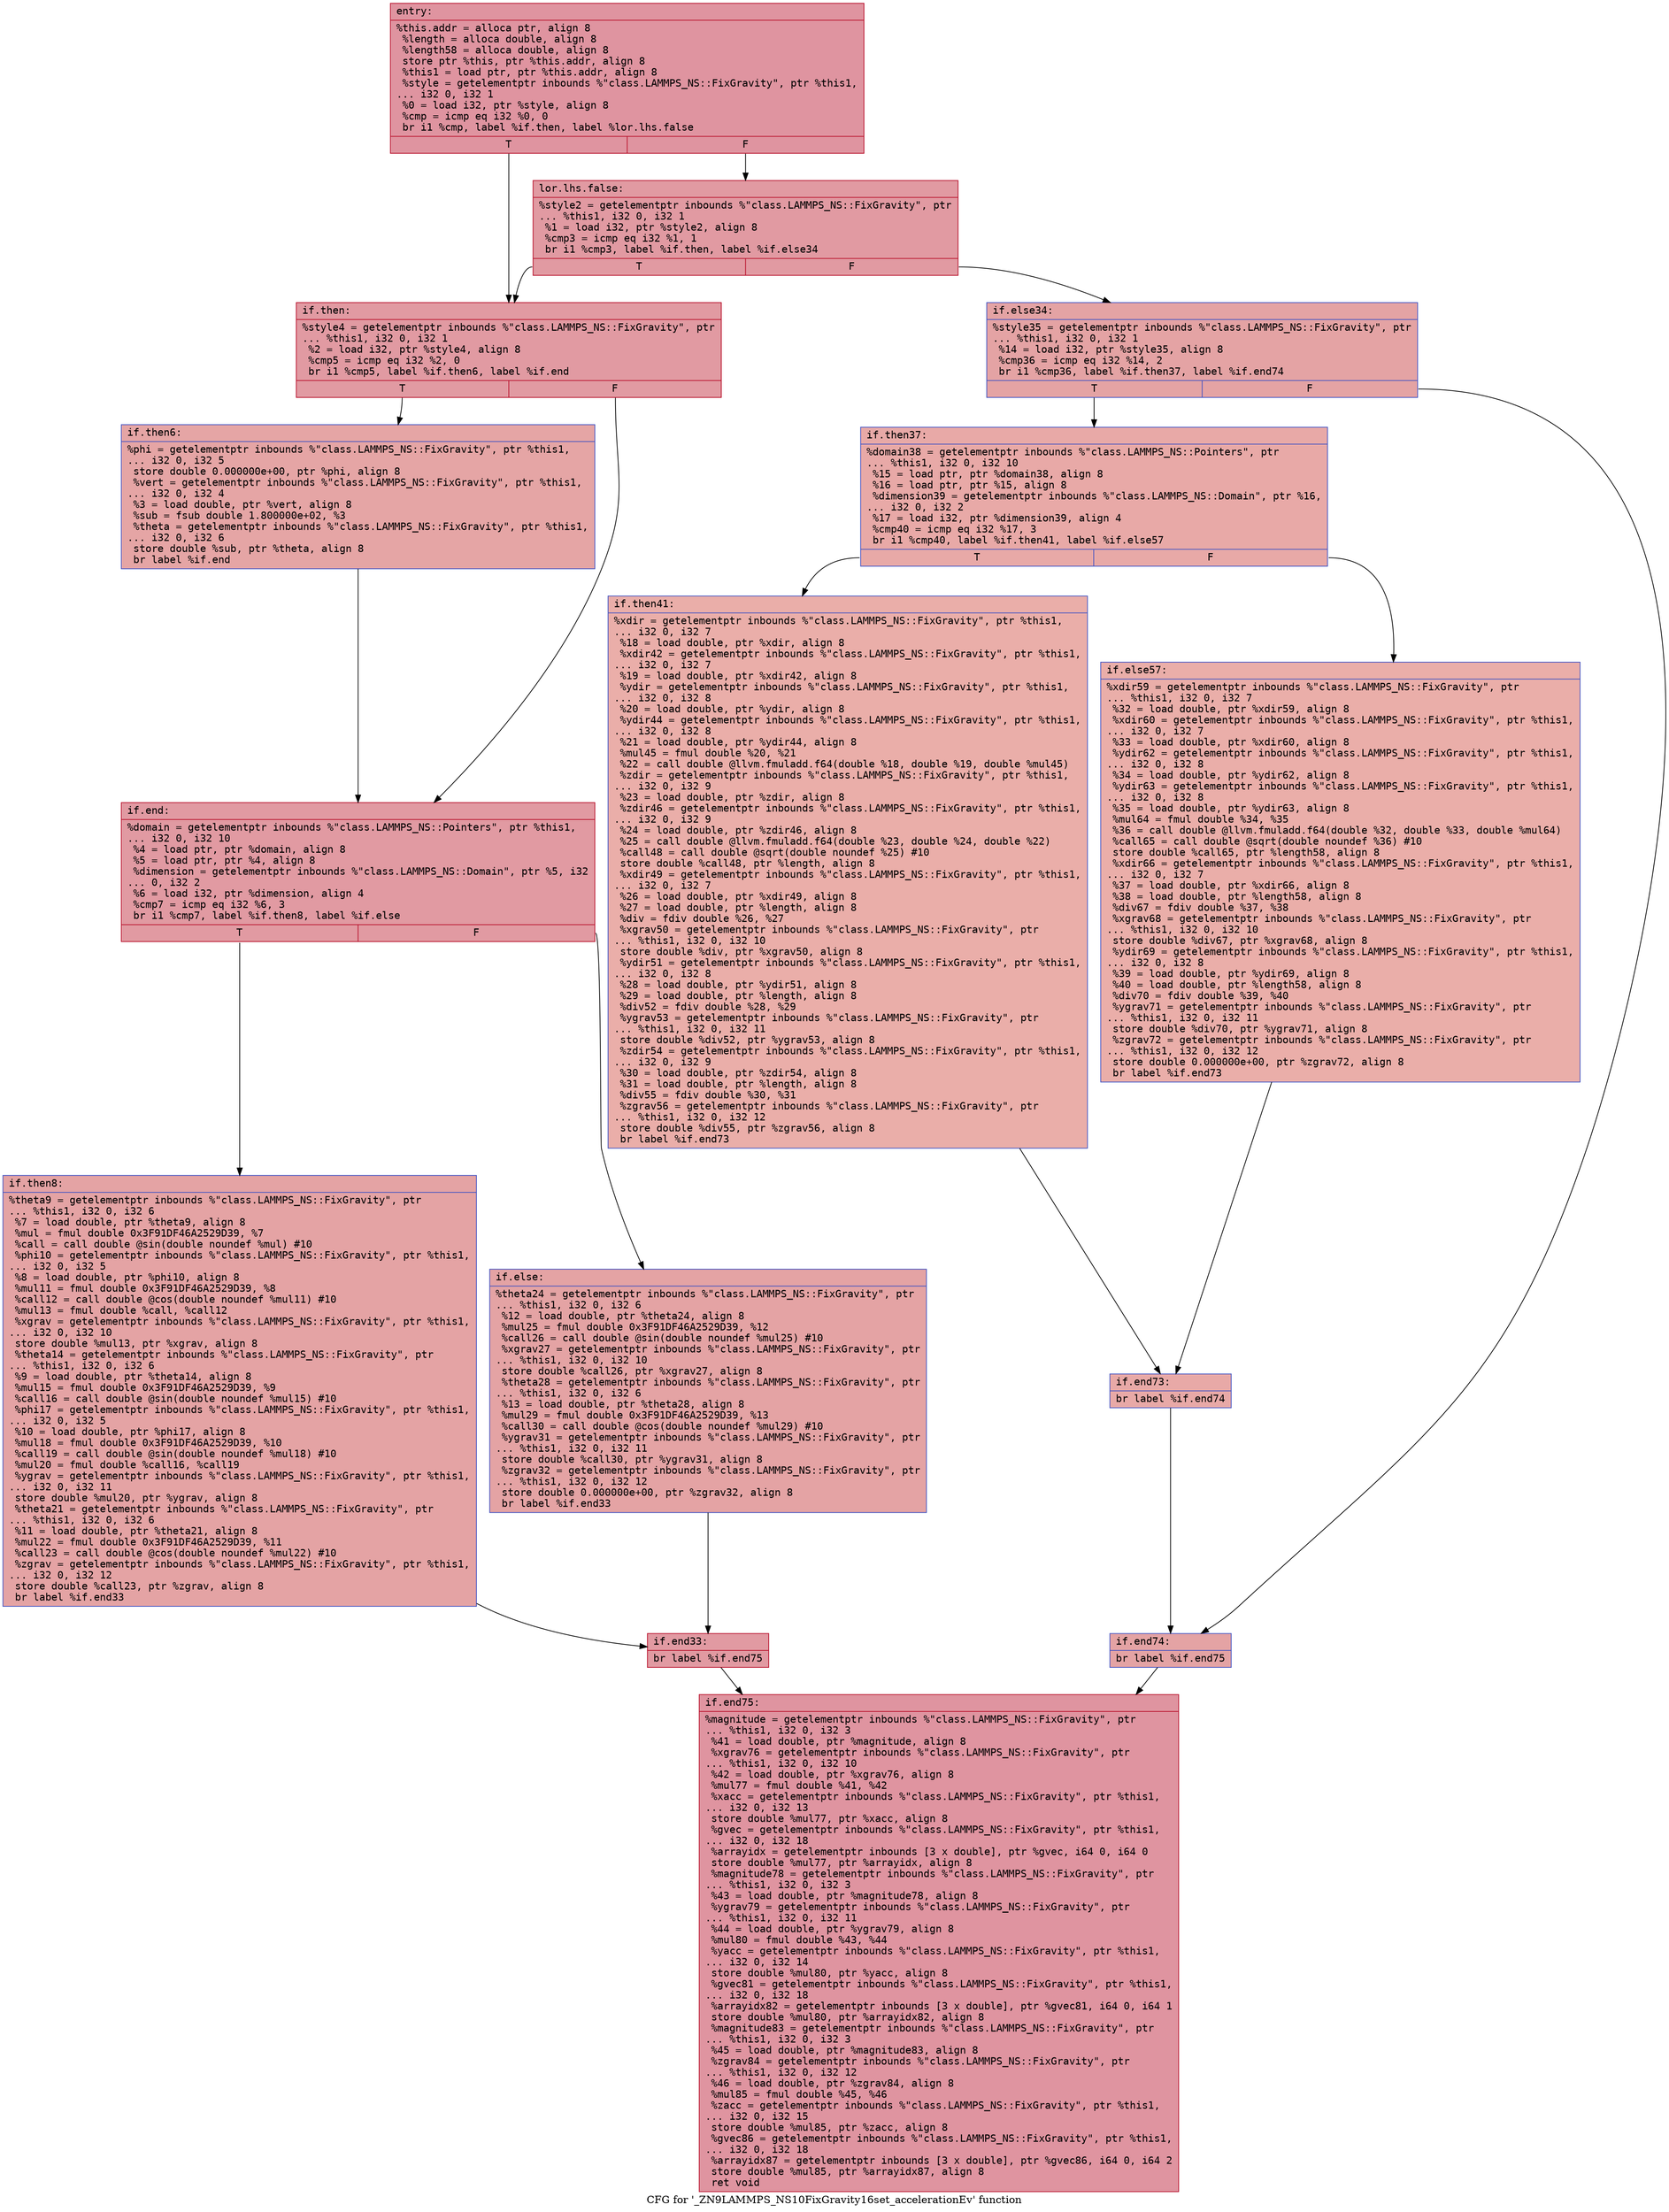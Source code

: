 digraph "CFG for '_ZN9LAMMPS_NS10FixGravity16set_accelerationEv' function" {
	label="CFG for '_ZN9LAMMPS_NS10FixGravity16set_accelerationEv' function";

	Node0x556d2fc2e390 [shape=record,color="#b70d28ff", style=filled, fillcolor="#b70d2870" fontname="Courier",label="{entry:\l|  %this.addr = alloca ptr, align 8\l  %length = alloca double, align 8\l  %length58 = alloca double, align 8\l  store ptr %this, ptr %this.addr, align 8\l  %this1 = load ptr, ptr %this.addr, align 8\l  %style = getelementptr inbounds %\"class.LAMMPS_NS::FixGravity\", ptr %this1,\l... i32 0, i32 1\l  %0 = load i32, ptr %style, align 8\l  %cmp = icmp eq i32 %0, 0\l  br i1 %cmp, label %if.then, label %lor.lhs.false\l|{<s0>T|<s1>F}}"];
	Node0x556d2fc2e390:s0 -> Node0x556d2fc2e690[tooltip="entry -> if.then\nProbability 37.50%" ];
	Node0x556d2fc2e390:s1 -> Node0x556d2fc2e700[tooltip="entry -> lor.lhs.false\nProbability 62.50%" ];
	Node0x556d2fc2e700 [shape=record,color="#b70d28ff", style=filled, fillcolor="#bb1b2c70" fontname="Courier",label="{lor.lhs.false:\l|  %style2 = getelementptr inbounds %\"class.LAMMPS_NS::FixGravity\", ptr\l... %this1, i32 0, i32 1\l  %1 = load i32, ptr %style2, align 8\l  %cmp3 = icmp eq i32 %1, 1\l  br i1 %cmp3, label %if.then, label %if.else34\l|{<s0>T|<s1>F}}"];
	Node0x556d2fc2e700:s0 -> Node0x556d2fc2e690[tooltip="lor.lhs.false -> if.then\nProbability 50.00%" ];
	Node0x556d2fc2e700:s1 -> Node0x556d2fc2e9c0[tooltip="lor.lhs.false -> if.else34\nProbability 50.00%" ];
	Node0x556d2fc2e690 [shape=record,color="#b70d28ff", style=filled, fillcolor="#bb1b2c70" fontname="Courier",label="{if.then:\l|  %style4 = getelementptr inbounds %\"class.LAMMPS_NS::FixGravity\", ptr\l... %this1, i32 0, i32 1\l  %2 = load i32, ptr %style4, align 8\l  %cmp5 = icmp eq i32 %2, 0\l  br i1 %cmp5, label %if.then6, label %if.end\l|{<s0>T|<s1>F}}"];
	Node0x556d2fc2e690:s0 -> Node0x556d2fc2ee20[tooltip="if.then -> if.then6\nProbability 37.50%" ];
	Node0x556d2fc2e690:s1 -> Node0x556d2fc2eea0[tooltip="if.then -> if.end\nProbability 62.50%" ];
	Node0x556d2fc2ee20 [shape=record,color="#3d50c3ff", style=filled, fillcolor="#c5333470" fontname="Courier",label="{if.then6:\l|  %phi = getelementptr inbounds %\"class.LAMMPS_NS::FixGravity\", ptr %this1,\l... i32 0, i32 5\l  store double 0.000000e+00, ptr %phi, align 8\l  %vert = getelementptr inbounds %\"class.LAMMPS_NS::FixGravity\", ptr %this1,\l... i32 0, i32 4\l  %3 = load double, ptr %vert, align 8\l  %sub = fsub double 1.800000e+02, %3\l  %theta = getelementptr inbounds %\"class.LAMMPS_NS::FixGravity\", ptr %this1,\l... i32 0, i32 6\l  store double %sub, ptr %theta, align 8\l  br label %if.end\l}"];
	Node0x556d2fc2ee20 -> Node0x556d2fc2eea0[tooltip="if.then6 -> if.end\nProbability 100.00%" ];
	Node0x556d2fc2eea0 [shape=record,color="#b70d28ff", style=filled, fillcolor="#bb1b2c70" fontname="Courier",label="{if.end:\l|  %domain = getelementptr inbounds %\"class.LAMMPS_NS::Pointers\", ptr %this1,\l... i32 0, i32 10\l  %4 = load ptr, ptr %domain, align 8\l  %5 = load ptr, ptr %4, align 8\l  %dimension = getelementptr inbounds %\"class.LAMMPS_NS::Domain\", ptr %5, i32\l... 0, i32 2\l  %6 = load i32, ptr %dimension, align 4\l  %cmp7 = icmp eq i32 %6, 3\l  br i1 %cmp7, label %if.then8, label %if.else\l|{<s0>T|<s1>F}}"];
	Node0x556d2fc2eea0:s0 -> Node0x556d2fc2fcb0[tooltip="if.end -> if.then8\nProbability 50.00%" ];
	Node0x556d2fc2eea0:s1 -> Node0x556d2fc2ea40[tooltip="if.end -> if.else\nProbability 50.00%" ];
	Node0x556d2fc2fcb0 [shape=record,color="#3d50c3ff", style=filled, fillcolor="#c32e3170" fontname="Courier",label="{if.then8:\l|  %theta9 = getelementptr inbounds %\"class.LAMMPS_NS::FixGravity\", ptr\l... %this1, i32 0, i32 6\l  %7 = load double, ptr %theta9, align 8\l  %mul = fmul double 0x3F91DF46A2529D39, %7\l  %call = call double @sin(double noundef %mul) #10\l  %phi10 = getelementptr inbounds %\"class.LAMMPS_NS::FixGravity\", ptr %this1,\l... i32 0, i32 5\l  %8 = load double, ptr %phi10, align 8\l  %mul11 = fmul double 0x3F91DF46A2529D39, %8\l  %call12 = call double @cos(double noundef %mul11) #10\l  %mul13 = fmul double %call, %call12\l  %xgrav = getelementptr inbounds %\"class.LAMMPS_NS::FixGravity\", ptr %this1,\l... i32 0, i32 10\l  store double %mul13, ptr %xgrav, align 8\l  %theta14 = getelementptr inbounds %\"class.LAMMPS_NS::FixGravity\", ptr\l... %this1, i32 0, i32 6\l  %9 = load double, ptr %theta14, align 8\l  %mul15 = fmul double 0x3F91DF46A2529D39, %9\l  %call16 = call double @sin(double noundef %mul15) #10\l  %phi17 = getelementptr inbounds %\"class.LAMMPS_NS::FixGravity\", ptr %this1,\l... i32 0, i32 5\l  %10 = load double, ptr %phi17, align 8\l  %mul18 = fmul double 0x3F91DF46A2529D39, %10\l  %call19 = call double @sin(double noundef %mul18) #10\l  %mul20 = fmul double %call16, %call19\l  %ygrav = getelementptr inbounds %\"class.LAMMPS_NS::FixGravity\", ptr %this1,\l... i32 0, i32 11\l  store double %mul20, ptr %ygrav, align 8\l  %theta21 = getelementptr inbounds %\"class.LAMMPS_NS::FixGravity\", ptr\l... %this1, i32 0, i32 6\l  %11 = load double, ptr %theta21, align 8\l  %mul22 = fmul double 0x3F91DF46A2529D39, %11\l  %call23 = call double @cos(double noundef %mul22) #10\l  %zgrav = getelementptr inbounds %\"class.LAMMPS_NS::FixGravity\", ptr %this1,\l... i32 0, i32 12\l  store double %call23, ptr %zgrav, align 8\l  br label %if.end33\l}"];
	Node0x556d2fc2fcb0 -> Node0x556d2fc31750[tooltip="if.then8 -> if.end33\nProbability 100.00%" ];
	Node0x556d2fc2ea40 [shape=record,color="#3d50c3ff", style=filled, fillcolor="#c32e3170" fontname="Courier",label="{if.else:\l|  %theta24 = getelementptr inbounds %\"class.LAMMPS_NS::FixGravity\", ptr\l... %this1, i32 0, i32 6\l  %12 = load double, ptr %theta24, align 8\l  %mul25 = fmul double 0x3F91DF46A2529D39, %12\l  %call26 = call double @sin(double noundef %mul25) #10\l  %xgrav27 = getelementptr inbounds %\"class.LAMMPS_NS::FixGravity\", ptr\l... %this1, i32 0, i32 10\l  store double %call26, ptr %xgrav27, align 8\l  %theta28 = getelementptr inbounds %\"class.LAMMPS_NS::FixGravity\", ptr\l... %this1, i32 0, i32 6\l  %13 = load double, ptr %theta28, align 8\l  %mul29 = fmul double 0x3F91DF46A2529D39, %13\l  %call30 = call double @cos(double noundef %mul29) #10\l  %ygrav31 = getelementptr inbounds %\"class.LAMMPS_NS::FixGravity\", ptr\l... %this1, i32 0, i32 11\l  store double %call30, ptr %ygrav31, align 8\l  %zgrav32 = getelementptr inbounds %\"class.LAMMPS_NS::FixGravity\", ptr\l... %this1, i32 0, i32 12\l  store double 0.000000e+00, ptr %zgrav32, align 8\l  br label %if.end33\l}"];
	Node0x556d2fc2ea40 -> Node0x556d2fc31750[tooltip="if.else -> if.end33\nProbability 100.00%" ];
	Node0x556d2fc31750 [shape=record,color="#b70d28ff", style=filled, fillcolor="#bb1b2c70" fontname="Courier",label="{if.end33:\l|  br label %if.end75\l}"];
	Node0x556d2fc31750 -> Node0x556d2fc329d0[tooltip="if.end33 -> if.end75\nProbability 100.00%" ];
	Node0x556d2fc2e9c0 [shape=record,color="#3d50c3ff", style=filled, fillcolor="#c32e3170" fontname="Courier",label="{if.else34:\l|  %style35 = getelementptr inbounds %\"class.LAMMPS_NS::FixGravity\", ptr\l... %this1, i32 0, i32 1\l  %14 = load i32, ptr %style35, align 8\l  %cmp36 = icmp eq i32 %14, 2\l  br i1 %cmp36, label %if.then37, label %if.end74\l|{<s0>T|<s1>F}}"];
	Node0x556d2fc2e9c0:s0 -> Node0x556d2fc32cd0[tooltip="if.else34 -> if.then37\nProbability 50.00%" ];
	Node0x556d2fc2e9c0:s1 -> Node0x556d2fc32d50[tooltip="if.else34 -> if.end74\nProbability 50.00%" ];
	Node0x556d2fc32cd0 [shape=record,color="#3d50c3ff", style=filled, fillcolor="#ca3b3770" fontname="Courier",label="{if.then37:\l|  %domain38 = getelementptr inbounds %\"class.LAMMPS_NS::Pointers\", ptr\l... %this1, i32 0, i32 10\l  %15 = load ptr, ptr %domain38, align 8\l  %16 = load ptr, ptr %15, align 8\l  %dimension39 = getelementptr inbounds %\"class.LAMMPS_NS::Domain\", ptr %16,\l... i32 0, i32 2\l  %17 = load i32, ptr %dimension39, align 4\l  %cmp40 = icmp eq i32 %17, 3\l  br i1 %cmp40, label %if.then41, label %if.else57\l|{<s0>T|<s1>F}}"];
	Node0x556d2fc32cd0:s0 -> Node0x556d2fc33290[tooltip="if.then37 -> if.then41\nProbability 50.00%" ];
	Node0x556d2fc32cd0:s1 -> Node0x556d2fc33310[tooltip="if.then37 -> if.else57\nProbability 50.00%" ];
	Node0x556d2fc33290 [shape=record,color="#3d50c3ff", style=filled, fillcolor="#d0473d70" fontname="Courier",label="{if.then41:\l|  %xdir = getelementptr inbounds %\"class.LAMMPS_NS::FixGravity\", ptr %this1,\l... i32 0, i32 7\l  %18 = load double, ptr %xdir, align 8\l  %xdir42 = getelementptr inbounds %\"class.LAMMPS_NS::FixGravity\", ptr %this1,\l... i32 0, i32 7\l  %19 = load double, ptr %xdir42, align 8\l  %ydir = getelementptr inbounds %\"class.LAMMPS_NS::FixGravity\", ptr %this1,\l... i32 0, i32 8\l  %20 = load double, ptr %ydir, align 8\l  %ydir44 = getelementptr inbounds %\"class.LAMMPS_NS::FixGravity\", ptr %this1,\l... i32 0, i32 8\l  %21 = load double, ptr %ydir44, align 8\l  %mul45 = fmul double %20, %21\l  %22 = call double @llvm.fmuladd.f64(double %18, double %19, double %mul45)\l  %zdir = getelementptr inbounds %\"class.LAMMPS_NS::FixGravity\", ptr %this1,\l... i32 0, i32 9\l  %23 = load double, ptr %zdir, align 8\l  %zdir46 = getelementptr inbounds %\"class.LAMMPS_NS::FixGravity\", ptr %this1,\l... i32 0, i32 9\l  %24 = load double, ptr %zdir46, align 8\l  %25 = call double @llvm.fmuladd.f64(double %23, double %24, double %22)\l  %call48 = call double @sqrt(double noundef %25) #10\l  store double %call48, ptr %length, align 8\l  %xdir49 = getelementptr inbounds %\"class.LAMMPS_NS::FixGravity\", ptr %this1,\l... i32 0, i32 7\l  %26 = load double, ptr %xdir49, align 8\l  %27 = load double, ptr %length, align 8\l  %div = fdiv double %26, %27\l  %xgrav50 = getelementptr inbounds %\"class.LAMMPS_NS::FixGravity\", ptr\l... %this1, i32 0, i32 10\l  store double %div, ptr %xgrav50, align 8\l  %ydir51 = getelementptr inbounds %\"class.LAMMPS_NS::FixGravity\", ptr %this1,\l... i32 0, i32 8\l  %28 = load double, ptr %ydir51, align 8\l  %29 = load double, ptr %length, align 8\l  %div52 = fdiv double %28, %29\l  %ygrav53 = getelementptr inbounds %\"class.LAMMPS_NS::FixGravity\", ptr\l... %this1, i32 0, i32 11\l  store double %div52, ptr %ygrav53, align 8\l  %zdir54 = getelementptr inbounds %\"class.LAMMPS_NS::FixGravity\", ptr %this1,\l... i32 0, i32 9\l  %30 = load double, ptr %zdir54, align 8\l  %31 = load double, ptr %length, align 8\l  %div55 = fdiv double %30, %31\l  %zgrav56 = getelementptr inbounds %\"class.LAMMPS_NS::FixGravity\", ptr\l... %this1, i32 0, i32 12\l  store double %div55, ptr %zgrav56, align 8\l  br label %if.end73\l}"];
	Node0x556d2fc33290 -> Node0x556d2fc34e30[tooltip="if.then41 -> if.end73\nProbability 100.00%" ];
	Node0x556d2fc33310 [shape=record,color="#3d50c3ff", style=filled, fillcolor="#d0473d70" fontname="Courier",label="{if.else57:\l|  %xdir59 = getelementptr inbounds %\"class.LAMMPS_NS::FixGravity\", ptr\l... %this1, i32 0, i32 7\l  %32 = load double, ptr %xdir59, align 8\l  %xdir60 = getelementptr inbounds %\"class.LAMMPS_NS::FixGravity\", ptr %this1,\l... i32 0, i32 7\l  %33 = load double, ptr %xdir60, align 8\l  %ydir62 = getelementptr inbounds %\"class.LAMMPS_NS::FixGravity\", ptr %this1,\l... i32 0, i32 8\l  %34 = load double, ptr %ydir62, align 8\l  %ydir63 = getelementptr inbounds %\"class.LAMMPS_NS::FixGravity\", ptr %this1,\l... i32 0, i32 8\l  %35 = load double, ptr %ydir63, align 8\l  %mul64 = fmul double %34, %35\l  %36 = call double @llvm.fmuladd.f64(double %32, double %33, double %mul64)\l  %call65 = call double @sqrt(double noundef %36) #10\l  store double %call65, ptr %length58, align 8\l  %xdir66 = getelementptr inbounds %\"class.LAMMPS_NS::FixGravity\", ptr %this1,\l... i32 0, i32 7\l  %37 = load double, ptr %xdir66, align 8\l  %38 = load double, ptr %length58, align 8\l  %div67 = fdiv double %37, %38\l  %xgrav68 = getelementptr inbounds %\"class.LAMMPS_NS::FixGravity\", ptr\l... %this1, i32 0, i32 10\l  store double %div67, ptr %xgrav68, align 8\l  %ydir69 = getelementptr inbounds %\"class.LAMMPS_NS::FixGravity\", ptr %this1,\l... i32 0, i32 8\l  %39 = load double, ptr %ydir69, align 8\l  %40 = load double, ptr %length58, align 8\l  %div70 = fdiv double %39, %40\l  %ygrav71 = getelementptr inbounds %\"class.LAMMPS_NS::FixGravity\", ptr\l... %this1, i32 0, i32 11\l  store double %div70, ptr %ygrav71, align 8\l  %zgrav72 = getelementptr inbounds %\"class.LAMMPS_NS::FixGravity\", ptr\l... %this1, i32 0, i32 12\l  store double 0.000000e+00, ptr %zgrav72, align 8\l  br label %if.end73\l}"];
	Node0x556d2fc33310 -> Node0x556d2fc34e30[tooltip="if.else57 -> if.end73\nProbability 100.00%" ];
	Node0x556d2fc34e30 [shape=record,color="#3d50c3ff", style=filled, fillcolor="#ca3b3770" fontname="Courier",label="{if.end73:\l|  br label %if.end74\l}"];
	Node0x556d2fc34e30 -> Node0x556d2fc32d50[tooltip="if.end73 -> if.end74\nProbability 100.00%" ];
	Node0x556d2fc32d50 [shape=record,color="#3d50c3ff", style=filled, fillcolor="#c32e3170" fontname="Courier",label="{if.end74:\l|  br label %if.end75\l}"];
	Node0x556d2fc32d50 -> Node0x556d2fc329d0[tooltip="if.end74 -> if.end75\nProbability 100.00%" ];
	Node0x556d2fc329d0 [shape=record,color="#b70d28ff", style=filled, fillcolor="#b70d2870" fontname="Courier",label="{if.end75:\l|  %magnitude = getelementptr inbounds %\"class.LAMMPS_NS::FixGravity\", ptr\l... %this1, i32 0, i32 3\l  %41 = load double, ptr %magnitude, align 8\l  %xgrav76 = getelementptr inbounds %\"class.LAMMPS_NS::FixGravity\", ptr\l... %this1, i32 0, i32 10\l  %42 = load double, ptr %xgrav76, align 8\l  %mul77 = fmul double %41, %42\l  %xacc = getelementptr inbounds %\"class.LAMMPS_NS::FixGravity\", ptr %this1,\l... i32 0, i32 13\l  store double %mul77, ptr %xacc, align 8\l  %gvec = getelementptr inbounds %\"class.LAMMPS_NS::FixGravity\", ptr %this1,\l... i32 0, i32 18\l  %arrayidx = getelementptr inbounds [3 x double], ptr %gvec, i64 0, i64 0\l  store double %mul77, ptr %arrayidx, align 8\l  %magnitude78 = getelementptr inbounds %\"class.LAMMPS_NS::FixGravity\", ptr\l... %this1, i32 0, i32 3\l  %43 = load double, ptr %magnitude78, align 8\l  %ygrav79 = getelementptr inbounds %\"class.LAMMPS_NS::FixGravity\", ptr\l... %this1, i32 0, i32 11\l  %44 = load double, ptr %ygrav79, align 8\l  %mul80 = fmul double %43, %44\l  %yacc = getelementptr inbounds %\"class.LAMMPS_NS::FixGravity\", ptr %this1,\l... i32 0, i32 14\l  store double %mul80, ptr %yacc, align 8\l  %gvec81 = getelementptr inbounds %\"class.LAMMPS_NS::FixGravity\", ptr %this1,\l... i32 0, i32 18\l  %arrayidx82 = getelementptr inbounds [3 x double], ptr %gvec81, i64 0, i64 1\l  store double %mul80, ptr %arrayidx82, align 8\l  %magnitude83 = getelementptr inbounds %\"class.LAMMPS_NS::FixGravity\", ptr\l... %this1, i32 0, i32 3\l  %45 = load double, ptr %magnitude83, align 8\l  %zgrav84 = getelementptr inbounds %\"class.LAMMPS_NS::FixGravity\", ptr\l... %this1, i32 0, i32 12\l  %46 = load double, ptr %zgrav84, align 8\l  %mul85 = fmul double %45, %46\l  %zacc = getelementptr inbounds %\"class.LAMMPS_NS::FixGravity\", ptr %this1,\l... i32 0, i32 15\l  store double %mul85, ptr %zacc, align 8\l  %gvec86 = getelementptr inbounds %\"class.LAMMPS_NS::FixGravity\", ptr %this1,\l... i32 0, i32 18\l  %arrayidx87 = getelementptr inbounds [3 x double], ptr %gvec86, i64 0, i64 2\l  store double %mul85, ptr %arrayidx87, align 8\l  ret void\l}"];
}
